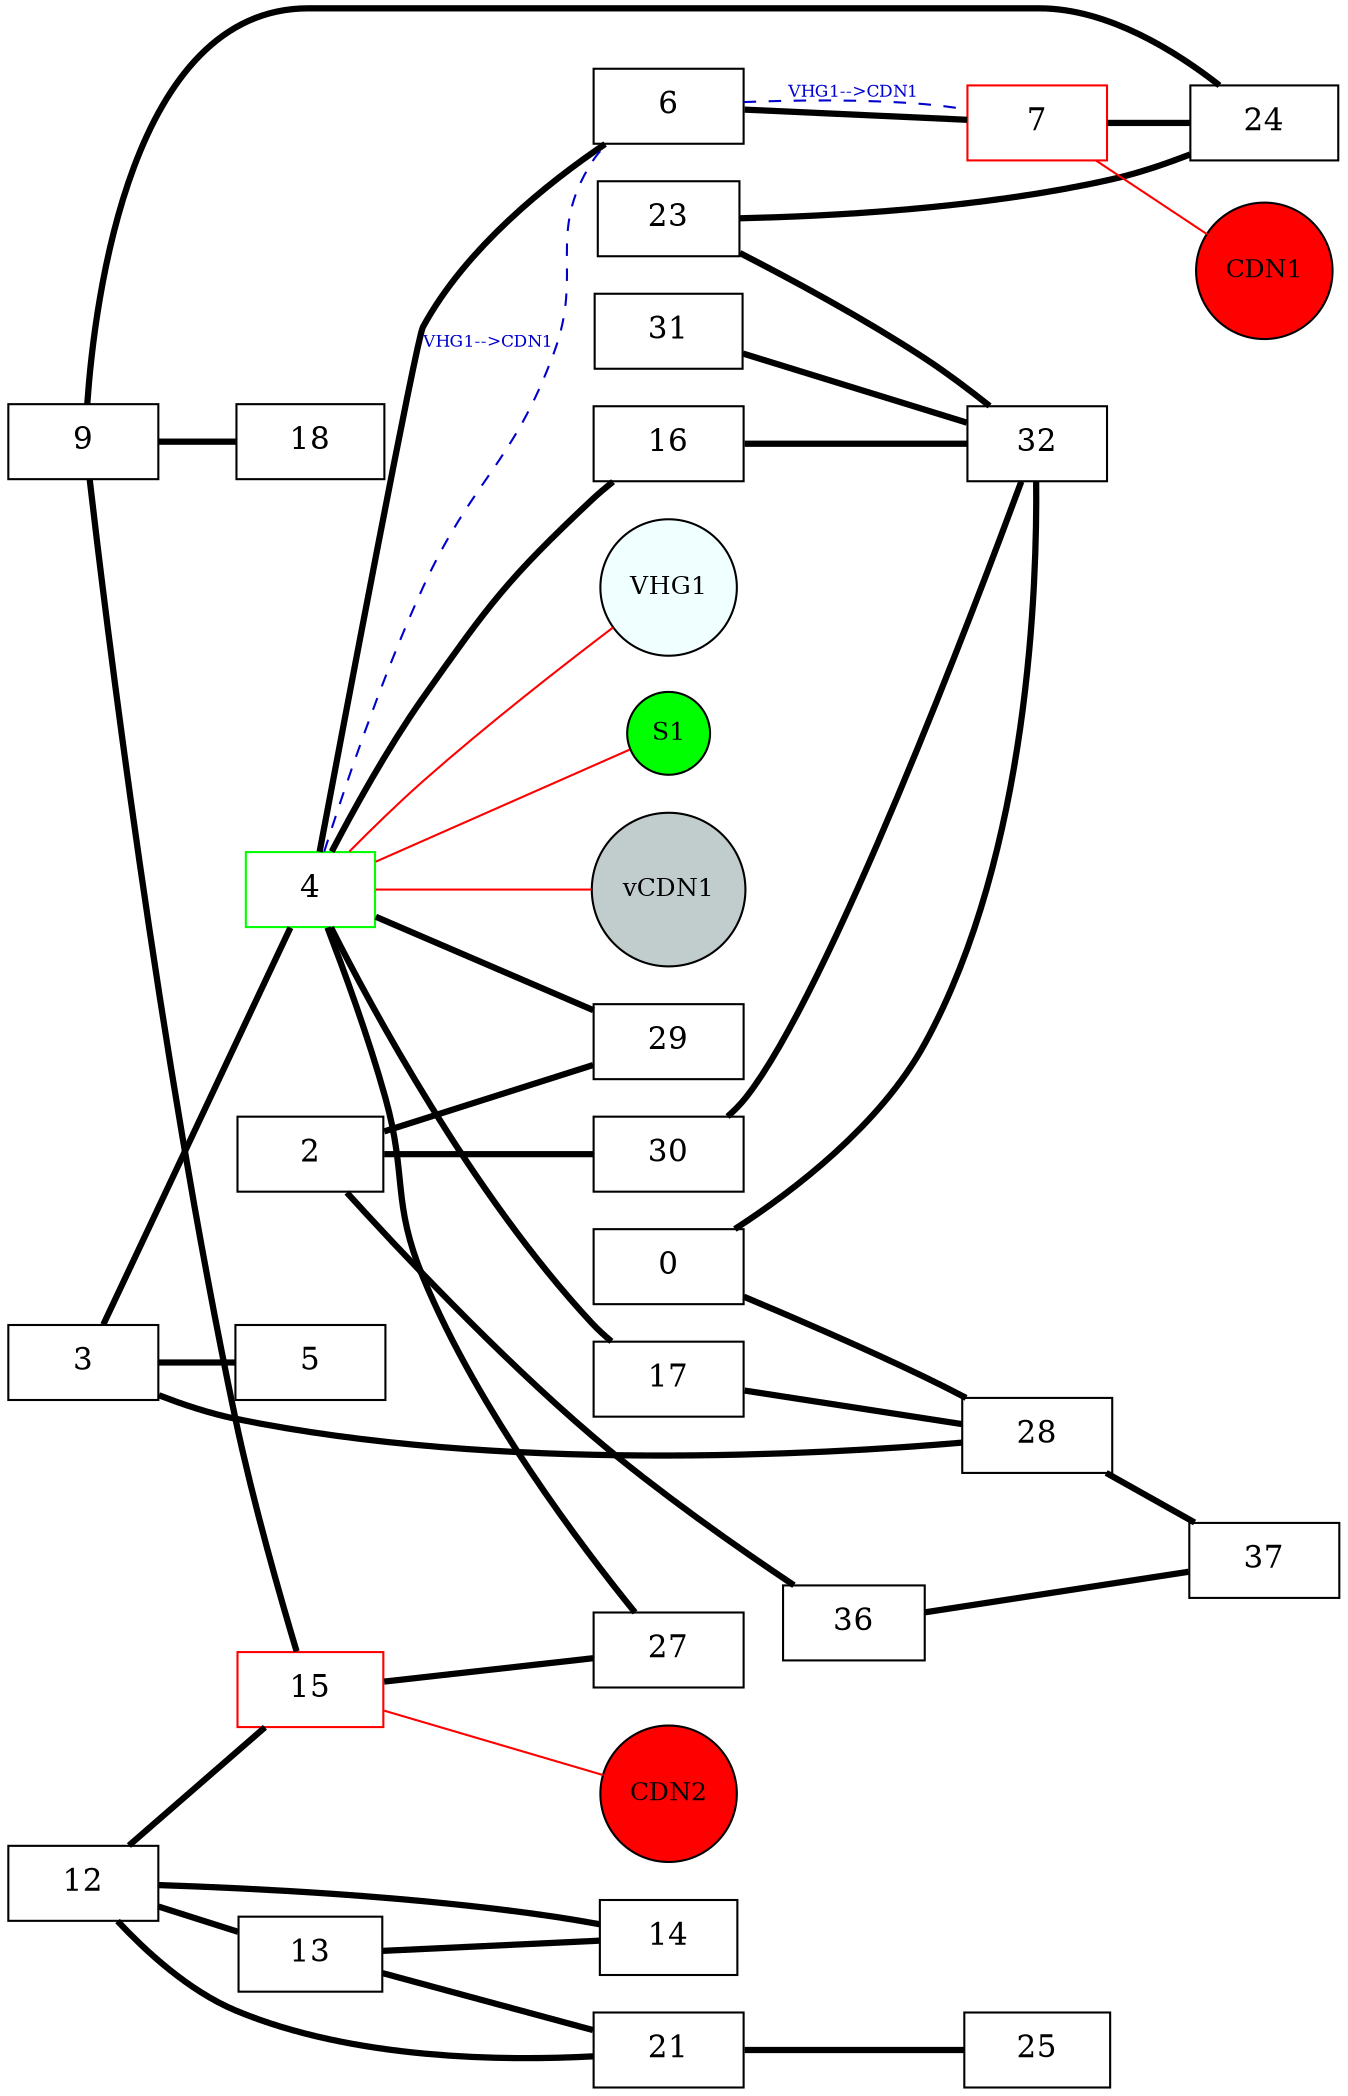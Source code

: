 graph{rankdir=LR;



 subgraph{


24 [shape=box,color=black,width=0.988526,fontsize=15,pos="24,24"];
25 [shape=box,color=black,width=0.969984,fontsize=15,pos="25,25"];
27 [shape=box,color=black,width=1.000000,fontsize=15,pos="27,27"];
21 [shape=box,color=black,width=1.000000,fontsize=15,pos="21,21"];
23 [shape=box,color=black,width=0.937666,fontsize=15,pos="23,23"];
28 [shape=box,color=black,width=1.000000,fontsize=15,pos="28,28"];
29 [shape=box,color=black,width=1.000000,fontsize=15,pos="29,29"];
0 [shape=box,color=black,width=1.000000,fontsize=15,pos="0,0"];
3 [shape=box,color=black,width=1.000000,fontsize=15,pos="3,3"];
2 [shape=box,color=black,width=0.969143,fontsize=15,pos="2,2"];
5 [shape=box,color=black,width=1.000000,fontsize=15,pos="5,5"];
4 [shape=box,color=green1,width=0.857677,fontsize=15,pos="4,4"];
7 [shape=box,color=red1,width=0.927747,fontsize=15,pos="7,7"];
6 [shape=box,color=black,width=1.000000,fontsize=15,pos="6,6"];
9 [shape=box,color=black,width=1.000000,fontsize=15,pos="9,9"];
13 [shape=box,color=black,width=0.959946,fontsize=15,pos="13,13"];
12 [shape=box,color=black,width=1.000000,fontsize=15,pos="12,12"];
15 [shape=box,color=red1,width=0.965457,fontsize=15,pos="15,15"];
14 [shape=box,color=black,width=0.918576,fontsize=15,pos="14,14"];
17 [shape=box,color=black,width=1.000000,fontsize=15,pos="17,17"];
16 [shape=box,color=black,width=1.000000,fontsize=15,pos="16,16"];
18 [shape=box,color=black,width=0.992187,fontsize=15,pos="18,18"];
31 [shape=box,color=black,width=0.981356,fontsize=15,pos="31,31"];
30 [shape=box,color=black,width=1.000000,fontsize=15,pos="30,30"];
37 [shape=box,color=black,width=1.000000,fontsize=15,pos="37,37"];
36 [shape=box,color=black,width=0.939024,fontsize=15,pos="36,36"];
32 [shape=box,color=black,width=0.928611,fontsize=15,pos="32,32"];
0--28 [  penwidth="3", fontsize=15,len=2];
 0--32 [  penwidth="3", fontsize=15,len=2];
 12--13 [  penwidth="3", fontsize=15,len=2];
 12--14 [  penwidth="3", fontsize=15,len=2];
 12--15 [  penwidth="3", fontsize=15,len=2];
 12--21 [  penwidth="3", fontsize=15,len=2];
 13--14 [  penwidth="3", fontsize=15,len=2];
 13--21 [  penwidth="3", fontsize=15,len=2];
 15--27 [  penwidth="3", fontsize=15,len=2];
 16--32 [  penwidth="3", fontsize=15,len=2];
 17--28 [  penwidth="3", fontsize=15,len=2];
 21--25 [  penwidth="3", fontsize=15,len=2];
 2--29 [  penwidth="3", fontsize=15,len=2];
 2--30 [  penwidth="3", fontsize=15,len=2];
 23--24 [  penwidth="3", fontsize=15,len=2];
 23--32 [  penwidth="3", fontsize=15,len=2];
 2--36 [  penwidth="3", fontsize=15,len=2];
 28--37 [  penwidth="3", fontsize=15,len=2];
 30--32 [  penwidth="3", fontsize=15,len=2];
 31--32 [  penwidth="3", fontsize=15,len=2];
 3--28 [  penwidth="3", fontsize=15,len=2];
 3--4 [  penwidth="3", fontsize=15,len=2];
 3--5 [  penwidth="3", fontsize=15,len=2];
 36--37 [  penwidth="3", fontsize=15,len=2];
 4--16 [  penwidth="3", fontsize=15,len=2];
 4--17 [  penwidth="3", fontsize=15,len=2];
 4--27 [  penwidth="3", fontsize=15,len=2];
 4--29 [  penwidth="3", fontsize=15,len=2];
 4--6 [  penwidth="3", fontsize=15,len=2];
 6--7 [  penwidth="3", fontsize=15,len=2];
 7--24 [  penwidth="3", fontsize=15,len=2];
 9--15 [  penwidth="3", fontsize=15,len=2];
 9--18 [  penwidth="3", fontsize=15,len=2];
 9--24 [  penwidth="3", fontsize=15,len=2];
 15--CDN2[color=red,len=1.5];
CDN2[shape=circle,fillcolor=red,style=filled,fontsize=12];
4--S1[color=red,len=1.5];
S1[shape=circle,fillcolor=green,style=filled,fontsize=12];
4--vCDN1[color=red,len=1.5];
vCDN1[shape=circle,fillcolor=azure3,style=filled,fontsize=12];
4--VHG1[color=red,len=1.5];
VHG1[shape=circle,fillcolor=azure1,style=filled,fontsize=12];
7--CDN1[color=red,len=1.5];
CDN1[shape=circle,fillcolor=red,style=filled,fontsize=12];
}
subgraph{
 edge[color=blue3,weight=0];
4--6 [ style=dashed,label="VHG1-->CDN1",fontcolor=blue3 ,fontsize=8,penwidth=1];
 6--7 [ style=dashed,label="VHG1-->CDN1",fontcolor=blue3 ,fontsize=8,penwidth=1];
 }

}